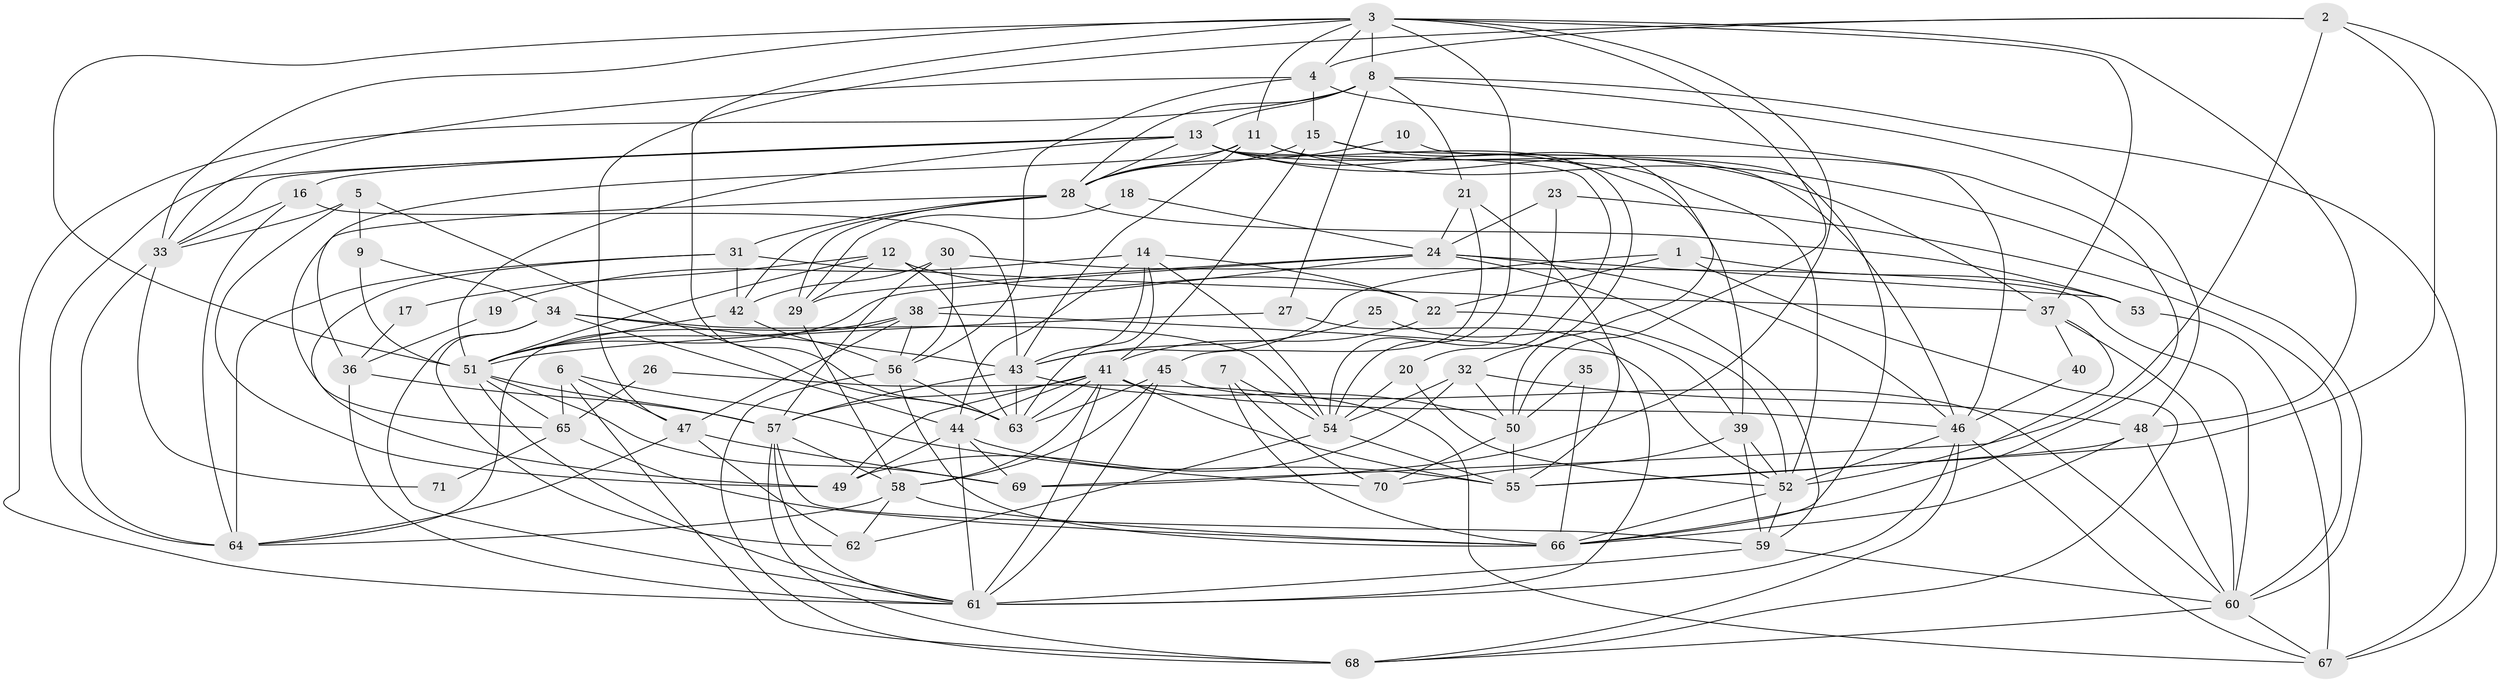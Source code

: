 // original degree distribution, {3: 0.2553191489361702, 4: 0.24822695035460993, 6: 0.0851063829787234, 5: 0.16312056737588654, 2: 0.1773049645390071, 7: 0.028368794326241134, 8: 0.028368794326241134, 9: 0.0070921985815602835, 10: 0.0070921985815602835}
// Generated by graph-tools (version 1.1) at 2025/26/03/09/25 03:26:12]
// undirected, 71 vertices, 204 edges
graph export_dot {
graph [start="1"]
  node [color=gray90,style=filled];
  1;
  2;
  3;
  4;
  5;
  6;
  7;
  8;
  9;
  10;
  11;
  12;
  13;
  14;
  15;
  16;
  17;
  18;
  19;
  20;
  21;
  22;
  23;
  24;
  25;
  26;
  27;
  28;
  29;
  30;
  31;
  32;
  33;
  34;
  35;
  36;
  37;
  38;
  39;
  40;
  41;
  42;
  43;
  44;
  45;
  46;
  47;
  48;
  49;
  50;
  51;
  52;
  53;
  54;
  55;
  56;
  57;
  58;
  59;
  60;
  61;
  62;
  63;
  64;
  65;
  66;
  67;
  68;
  69;
  70;
  71;
  1 -- 22 [weight=1.0];
  1 -- 43 [weight=1.0];
  1 -- 53 [weight=1.0];
  1 -- 68 [weight=1.0];
  2 -- 4 [weight=1.0];
  2 -- 47 [weight=1.0];
  2 -- 55 [weight=1.0];
  2 -- 67 [weight=1.0];
  2 -- 69 [weight=1.0];
  3 -- 4 [weight=1.0];
  3 -- 8 [weight=1.0];
  3 -- 11 [weight=1.0];
  3 -- 33 [weight=1.0];
  3 -- 37 [weight=1.0];
  3 -- 48 [weight=1.0];
  3 -- 50 [weight=1.0];
  3 -- 51 [weight=1.0];
  3 -- 54 [weight=1.0];
  3 -- 63 [weight=1.0];
  3 -- 69 [weight=1.0];
  4 -- 15 [weight=1.0];
  4 -- 33 [weight=1.0];
  4 -- 56 [weight=1.0];
  4 -- 66 [weight=1.0];
  5 -- 9 [weight=1.0];
  5 -- 33 [weight=1.0];
  5 -- 49 [weight=1.0];
  5 -- 63 [weight=1.0];
  6 -- 47 [weight=2.0];
  6 -- 65 [weight=1.0];
  6 -- 68 [weight=1.0];
  6 -- 70 [weight=1.0];
  7 -- 54 [weight=1.0];
  7 -- 66 [weight=1.0];
  7 -- 70 [weight=1.0];
  8 -- 13 [weight=1.0];
  8 -- 21 [weight=1.0];
  8 -- 27 [weight=1.0];
  8 -- 28 [weight=1.0];
  8 -- 48 [weight=1.0];
  8 -- 61 [weight=1.0];
  8 -- 67 [weight=1.0];
  9 -- 34 [weight=1.0];
  9 -- 51 [weight=1.0];
  10 -- 28 [weight=1.0];
  10 -- 46 [weight=1.0];
  11 -- 28 [weight=1.0];
  11 -- 36 [weight=1.0];
  11 -- 43 [weight=1.0];
  11 -- 46 [weight=1.0];
  11 -- 60 [weight=1.0];
  12 -- 17 [weight=1.0];
  12 -- 22 [weight=1.0];
  12 -- 29 [weight=1.0];
  12 -- 51 [weight=1.0];
  12 -- 63 [weight=2.0];
  13 -- 16 [weight=1.0];
  13 -- 20 [weight=1.0];
  13 -- 28 [weight=1.0];
  13 -- 32 [weight=1.0];
  13 -- 33 [weight=1.0];
  13 -- 37 [weight=1.0];
  13 -- 39 [weight=1.0];
  13 -- 51 [weight=1.0];
  13 -- 52 [weight=1.0];
  13 -- 64 [weight=1.0];
  14 -- 19 [weight=1.0];
  14 -- 22 [weight=1.0];
  14 -- 43 [weight=1.0];
  14 -- 44 [weight=3.0];
  14 -- 54 [weight=1.0];
  14 -- 63 [weight=1.0];
  15 -- 28 [weight=1.0];
  15 -- 41 [weight=1.0];
  15 -- 50 [weight=1.0];
  15 -- 66 [weight=1.0];
  16 -- 33 [weight=1.0];
  16 -- 43 [weight=1.0];
  16 -- 64 [weight=1.0];
  17 -- 36 [weight=1.0];
  18 -- 24 [weight=1.0];
  18 -- 29 [weight=1.0];
  19 -- 36 [weight=1.0];
  20 -- 52 [weight=1.0];
  20 -- 54 [weight=1.0];
  21 -- 24 [weight=1.0];
  21 -- 45 [weight=1.0];
  21 -- 55 [weight=1.0];
  22 -- 41 [weight=1.0];
  22 -- 52 [weight=1.0];
  23 -- 24 [weight=1.0];
  23 -- 54 [weight=1.0];
  23 -- 60 [weight=2.0];
  24 -- 29 [weight=1.0];
  24 -- 38 [weight=1.0];
  24 -- 46 [weight=1.0];
  24 -- 51 [weight=1.0];
  24 -- 53 [weight=1.0];
  24 -- 59 [weight=1.0];
  25 -- 39 [weight=1.0];
  25 -- 43 [weight=1.0];
  26 -- 65 [weight=1.0];
  26 -- 67 [weight=1.0];
  27 -- 51 [weight=1.0];
  27 -- 61 [weight=1.0];
  28 -- 29 [weight=1.0];
  28 -- 31 [weight=1.0];
  28 -- 42 [weight=1.0];
  28 -- 53 [weight=1.0];
  28 -- 65 [weight=1.0];
  29 -- 58 [weight=1.0];
  30 -- 42 [weight=1.0];
  30 -- 56 [weight=1.0];
  30 -- 57 [weight=1.0];
  30 -- 60 [weight=1.0];
  31 -- 37 [weight=1.0];
  31 -- 42 [weight=1.0];
  31 -- 49 [weight=1.0];
  31 -- 64 [weight=1.0];
  32 -- 48 [weight=1.0];
  32 -- 49 [weight=1.0];
  32 -- 50 [weight=1.0];
  32 -- 54 [weight=1.0];
  33 -- 64 [weight=1.0];
  33 -- 71 [weight=1.0];
  34 -- 43 [weight=1.0];
  34 -- 44 [weight=1.0];
  34 -- 54 [weight=1.0];
  34 -- 61 [weight=1.0];
  34 -- 62 [weight=1.0];
  35 -- 50 [weight=1.0];
  35 -- 66 [weight=1.0];
  36 -- 57 [weight=1.0];
  36 -- 61 [weight=1.0];
  37 -- 40 [weight=1.0];
  37 -- 52 [weight=1.0];
  37 -- 60 [weight=1.0];
  38 -- 47 [weight=1.0];
  38 -- 51 [weight=1.0];
  38 -- 52 [weight=1.0];
  38 -- 56 [weight=1.0];
  38 -- 64 [weight=1.0];
  39 -- 52 [weight=1.0];
  39 -- 59 [weight=1.0];
  39 -- 70 [weight=1.0];
  40 -- 46 [weight=1.0];
  41 -- 44 [weight=1.0];
  41 -- 46 [weight=1.0];
  41 -- 49 [weight=1.0];
  41 -- 55 [weight=1.0];
  41 -- 57 [weight=1.0];
  41 -- 58 [weight=1.0];
  41 -- 61 [weight=1.0];
  41 -- 63 [weight=1.0];
  42 -- 51 [weight=1.0];
  42 -- 56 [weight=1.0];
  43 -- 50 [weight=1.0];
  43 -- 57 [weight=2.0];
  43 -- 63 [weight=1.0];
  44 -- 49 [weight=1.0];
  44 -- 55 [weight=1.0];
  44 -- 61 [weight=1.0];
  44 -- 69 [weight=1.0];
  45 -- 58 [weight=1.0];
  45 -- 60 [weight=1.0];
  45 -- 61 [weight=1.0];
  45 -- 63 [weight=1.0];
  46 -- 52 [weight=1.0];
  46 -- 61 [weight=1.0];
  46 -- 67 [weight=1.0];
  46 -- 68 [weight=1.0];
  47 -- 62 [weight=1.0];
  47 -- 64 [weight=1.0];
  47 -- 69 [weight=1.0];
  48 -- 55 [weight=1.0];
  48 -- 60 [weight=1.0];
  48 -- 66 [weight=1.0];
  50 -- 55 [weight=2.0];
  50 -- 70 [weight=1.0];
  51 -- 57 [weight=1.0];
  51 -- 61 [weight=1.0];
  51 -- 65 [weight=1.0];
  51 -- 69 [weight=1.0];
  52 -- 59 [weight=1.0];
  52 -- 66 [weight=1.0];
  53 -- 67 [weight=1.0];
  54 -- 55 [weight=1.0];
  54 -- 62 [weight=1.0];
  56 -- 63 [weight=1.0];
  56 -- 66 [weight=1.0];
  56 -- 68 [weight=1.0];
  57 -- 58 [weight=1.0];
  57 -- 59 [weight=1.0];
  57 -- 61 [weight=1.0];
  57 -- 68 [weight=1.0];
  58 -- 62 [weight=1.0];
  58 -- 64 [weight=1.0];
  58 -- 66 [weight=1.0];
  59 -- 60 [weight=1.0];
  59 -- 61 [weight=1.0];
  60 -- 67 [weight=1.0];
  60 -- 68 [weight=1.0];
  65 -- 66 [weight=1.0];
  65 -- 71 [weight=1.0];
}
